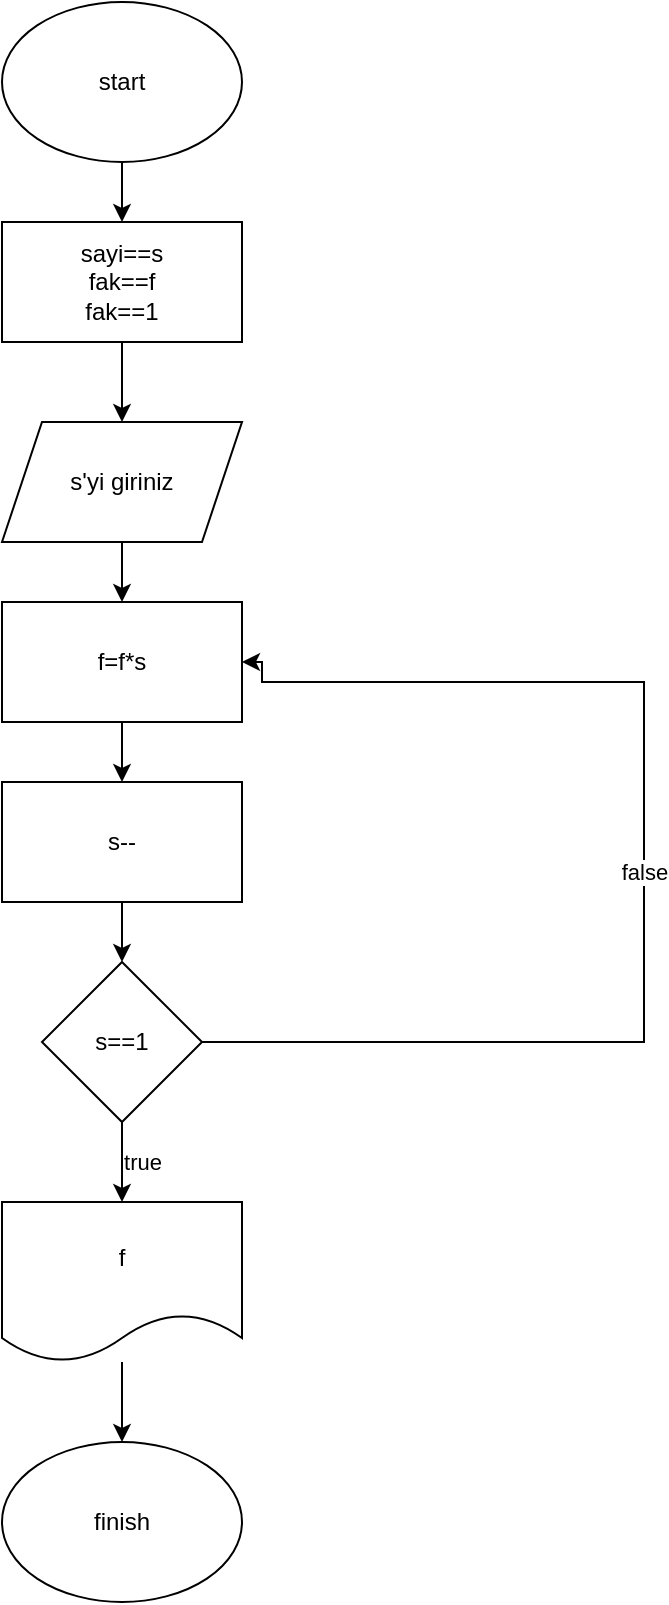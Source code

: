 <mxfile version="22.0.3" type="device">
  <diagram name="Sayfa -1" id="aYlRN7wxTSdYsEo4fvUj">
    <mxGraphModel dx="1036" dy="606" grid="1" gridSize="10" guides="1" tooltips="1" connect="1" arrows="1" fold="1" page="1" pageScale="1" pageWidth="827" pageHeight="1169" math="0" shadow="0">
      <root>
        <mxCell id="0" />
        <mxCell id="1" parent="0" />
        <mxCell id="vvBXnoKJIzqgnplyayx9-2" style="edgeStyle=orthogonalEdgeStyle;rounded=0;orthogonalLoop=1;jettySize=auto;html=1;" edge="1" parent="1" source="vvBXnoKJIzqgnplyayx9-1" target="vvBXnoKJIzqgnplyayx9-3">
          <mxGeometry relative="1" as="geometry">
            <mxPoint x="390" y="120" as="targetPoint" />
          </mxGeometry>
        </mxCell>
        <mxCell id="vvBXnoKJIzqgnplyayx9-1" value="start" style="ellipse;whiteSpace=wrap;html=1;" vertex="1" parent="1">
          <mxGeometry x="330" width="120" height="80" as="geometry" />
        </mxCell>
        <mxCell id="vvBXnoKJIzqgnplyayx9-4" style="edgeStyle=orthogonalEdgeStyle;rounded=0;orthogonalLoop=1;jettySize=auto;html=1;" edge="1" parent="1" source="vvBXnoKJIzqgnplyayx9-3" target="vvBXnoKJIzqgnplyayx9-5">
          <mxGeometry relative="1" as="geometry">
            <mxPoint x="390" y="240" as="targetPoint" />
          </mxGeometry>
        </mxCell>
        <mxCell id="vvBXnoKJIzqgnplyayx9-3" value="sayi==s&lt;br&gt;fak==f&lt;br&gt;fak==1" style="rounded=0;whiteSpace=wrap;html=1;" vertex="1" parent="1">
          <mxGeometry x="330" y="110" width="120" height="60" as="geometry" />
        </mxCell>
        <mxCell id="vvBXnoKJIzqgnplyayx9-6" style="edgeStyle=orthogonalEdgeStyle;rounded=0;orthogonalLoop=1;jettySize=auto;html=1;" edge="1" parent="1" source="vvBXnoKJIzqgnplyayx9-5" target="vvBXnoKJIzqgnplyayx9-7">
          <mxGeometry relative="1" as="geometry">
            <mxPoint x="390" y="330" as="targetPoint" />
          </mxGeometry>
        </mxCell>
        <mxCell id="vvBXnoKJIzqgnplyayx9-5" value="s&#39;yi giriniz" style="shape=parallelogram;perimeter=parallelogramPerimeter;whiteSpace=wrap;html=1;fixedSize=1;" vertex="1" parent="1">
          <mxGeometry x="330" y="210" width="120" height="60" as="geometry" />
        </mxCell>
        <mxCell id="vvBXnoKJIzqgnplyayx9-8" style="edgeStyle=orthogonalEdgeStyle;rounded=0;orthogonalLoop=1;jettySize=auto;html=1;" edge="1" parent="1" source="vvBXnoKJIzqgnplyayx9-7" target="vvBXnoKJIzqgnplyayx9-9">
          <mxGeometry relative="1" as="geometry">
            <mxPoint x="390" y="400" as="targetPoint" />
          </mxGeometry>
        </mxCell>
        <mxCell id="vvBXnoKJIzqgnplyayx9-7" value="f=f*s" style="rounded=0;whiteSpace=wrap;html=1;" vertex="1" parent="1">
          <mxGeometry x="330" y="300" width="120" height="60" as="geometry" />
        </mxCell>
        <mxCell id="vvBXnoKJIzqgnplyayx9-10" style="edgeStyle=orthogonalEdgeStyle;rounded=0;orthogonalLoop=1;jettySize=auto;html=1;" edge="1" parent="1" source="vvBXnoKJIzqgnplyayx9-9" target="vvBXnoKJIzqgnplyayx9-11">
          <mxGeometry relative="1" as="geometry">
            <mxPoint x="390" y="520" as="targetPoint" />
          </mxGeometry>
        </mxCell>
        <mxCell id="vvBXnoKJIzqgnplyayx9-9" value="s--" style="rounded=0;whiteSpace=wrap;html=1;" vertex="1" parent="1">
          <mxGeometry x="330" y="390" width="120" height="60" as="geometry" />
        </mxCell>
        <mxCell id="vvBXnoKJIzqgnplyayx9-12" value="false" style="edgeStyle=orthogonalEdgeStyle;rounded=0;orthogonalLoop=1;jettySize=auto;html=1;" edge="1" parent="1" source="vvBXnoKJIzqgnplyayx9-11">
          <mxGeometry x="0.001" relative="1" as="geometry">
            <mxPoint x="450" y="330" as="targetPoint" />
            <Array as="points">
              <mxPoint x="651" y="520" />
              <mxPoint x="651" y="340" />
              <mxPoint x="460" y="340" />
              <mxPoint x="460" y="330" />
              <mxPoint x="450" y="330" />
            </Array>
            <mxPoint as="offset" />
          </mxGeometry>
        </mxCell>
        <mxCell id="vvBXnoKJIzqgnplyayx9-13" value="true" style="edgeStyle=orthogonalEdgeStyle;rounded=0;orthogonalLoop=1;jettySize=auto;html=1;" edge="1" parent="1" source="vvBXnoKJIzqgnplyayx9-11" target="vvBXnoKJIzqgnplyayx9-14">
          <mxGeometry y="10" relative="1" as="geometry">
            <mxPoint x="390" y="600" as="targetPoint" />
            <mxPoint as="offset" />
          </mxGeometry>
        </mxCell>
        <mxCell id="vvBXnoKJIzqgnplyayx9-11" value="s==1" style="rhombus;whiteSpace=wrap;html=1;" vertex="1" parent="1">
          <mxGeometry x="350" y="480" width="80" height="80" as="geometry" />
        </mxCell>
        <mxCell id="vvBXnoKJIzqgnplyayx9-15" style="edgeStyle=orthogonalEdgeStyle;rounded=0;orthogonalLoop=1;jettySize=auto;html=1;" edge="1" parent="1" source="vvBXnoKJIzqgnplyayx9-14" target="vvBXnoKJIzqgnplyayx9-16">
          <mxGeometry relative="1" as="geometry">
            <mxPoint x="390" y="760" as="targetPoint" />
          </mxGeometry>
        </mxCell>
        <mxCell id="vvBXnoKJIzqgnplyayx9-14" value="f" style="shape=document;whiteSpace=wrap;html=1;boundedLbl=1;" vertex="1" parent="1">
          <mxGeometry x="330" y="600" width="120" height="80" as="geometry" />
        </mxCell>
        <mxCell id="vvBXnoKJIzqgnplyayx9-16" value="finish" style="ellipse;whiteSpace=wrap;html=1;" vertex="1" parent="1">
          <mxGeometry x="330" y="720" width="120" height="80" as="geometry" />
        </mxCell>
      </root>
    </mxGraphModel>
  </diagram>
</mxfile>
